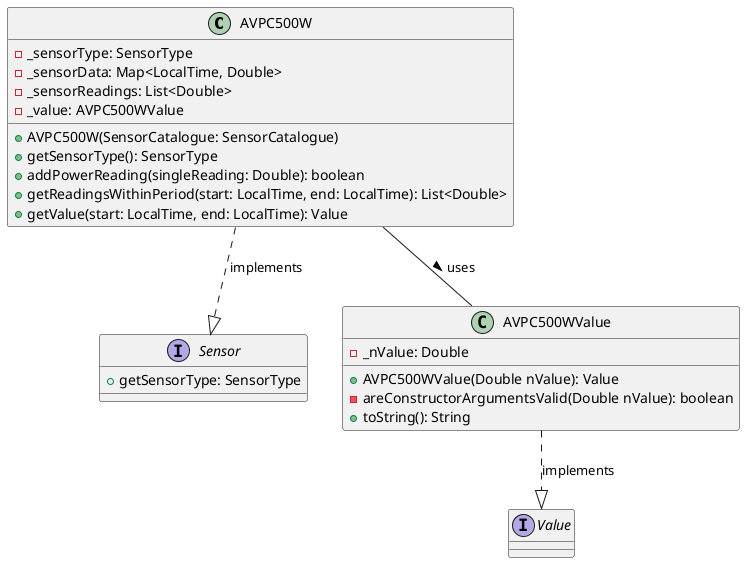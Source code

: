 @startuml AVPC500W_Class_Diagram

class AVPC500W {
    - _sensorType: SensorType
    - _sensorData: Map<LocalTime, Double>
    - _sensorReadings: List<Double>
    - _value: AVPC500WValue
    + AVPC500W(SensorCatalogue: SensorCatalogue)
    + getSensorType(): SensorType
    + addPowerReading(singleReading: Double): boolean
    + getReadingsWithinPeriod(start: LocalTime, end: LocalTime): List<Double>
    + getValue(start: LocalTime, end: LocalTime): Value
}

interface Sensor {
    + getSensorType: SensorType
}

interface Value {
}

class AVPC500WValue {
    - _nValue: Double
    + AVPC500WValue(Double nValue): Value
    - areConstructorArgumentsValid(Double nValue): boolean
    + toString(): String
}


AVPC500W ..|> Sensor : implements
AVPC500W -- AVPC500WValue : uses >
AVPC500WValue ..|> Value : implements



@enduml
